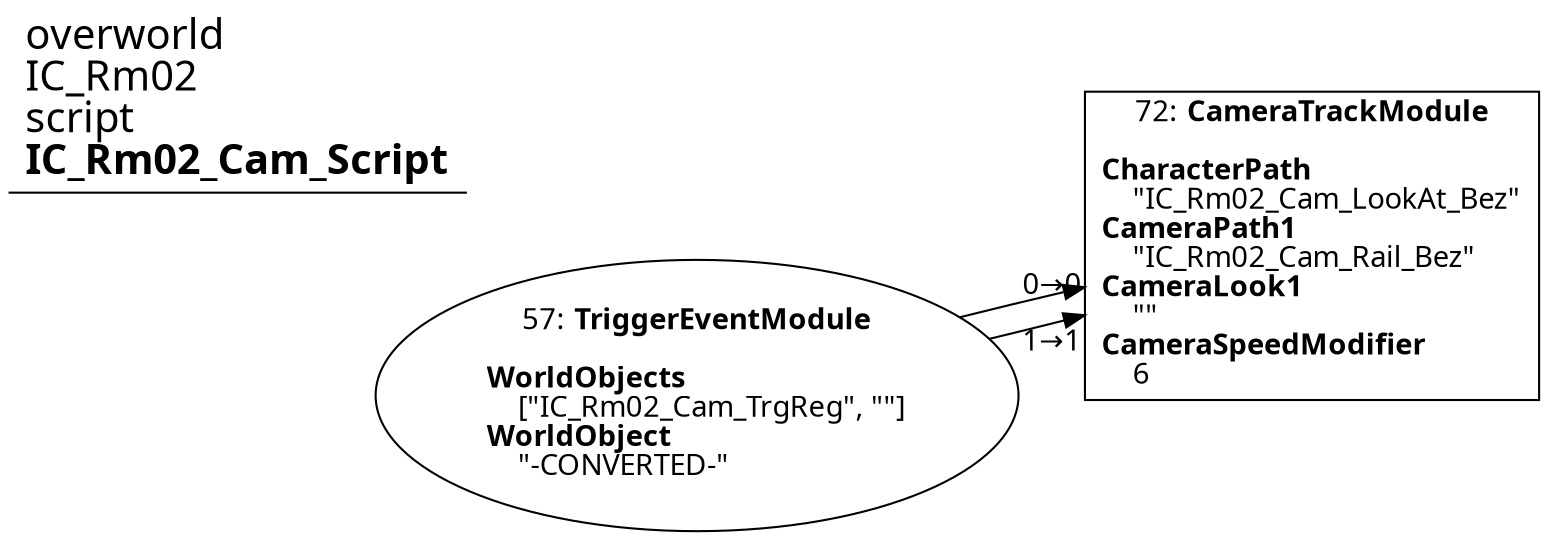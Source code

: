 digraph {
    layout = fdp;
    overlap = prism;
    sep = "+16";
    splines = spline;

    node [ shape = box ];

    graph [ fontname = "Segoe UI" ];
    node [ fontname = "Segoe UI" ];
    edge [ fontname = "Segoe UI" ];

    57 [ label = <57: <b>TriggerEventModule</b><br/><br/><b>WorldObjects</b><br align="left"/>    [&quot;IC_Rm02_Cam_TrgReg&quot;, &quot;&quot;]<br align="left"/><b>WorldObject</b><br align="left"/>    &quot;-CONVERTED-&quot;<br align="left"/>> ];
    57 [ shape = oval ]
    57 [ pos = "0.651,-1.439!" ];
    57 -> 72 [ label = "0→0" ];
    57 -> 72 [ label = "1→1" ];

    72 [ label = <72: <b>CameraTrackModule</b><br/><br/><b>CharacterPath</b><br align="left"/>    &quot;IC_Rm02_Cam_LookAt_Bez&quot;<br align="left"/><b>CameraPath1</b><br align="left"/>    &quot;IC_Rm02_Cam_Rail_Bez&quot;<br align="left"/><b>CameraLook1</b><br align="left"/>    &quot;&quot;<br align="left"/><b>CameraSpeedModifier</b><br align="left"/>    6<br align="left"/>> ];
    72 [ pos = "0.94200003,-1.439!" ];

    title [ pos = "0.65000004,-1.4380001!" ];
    title [ shape = underline ];
    title [ label = <<font point-size="20">overworld<br align="left"/>IC_Rm02<br align="left"/>script<br align="left"/><b>IC_Rm02_Cam_Script</b><br align="left"/></font>> ];
}
